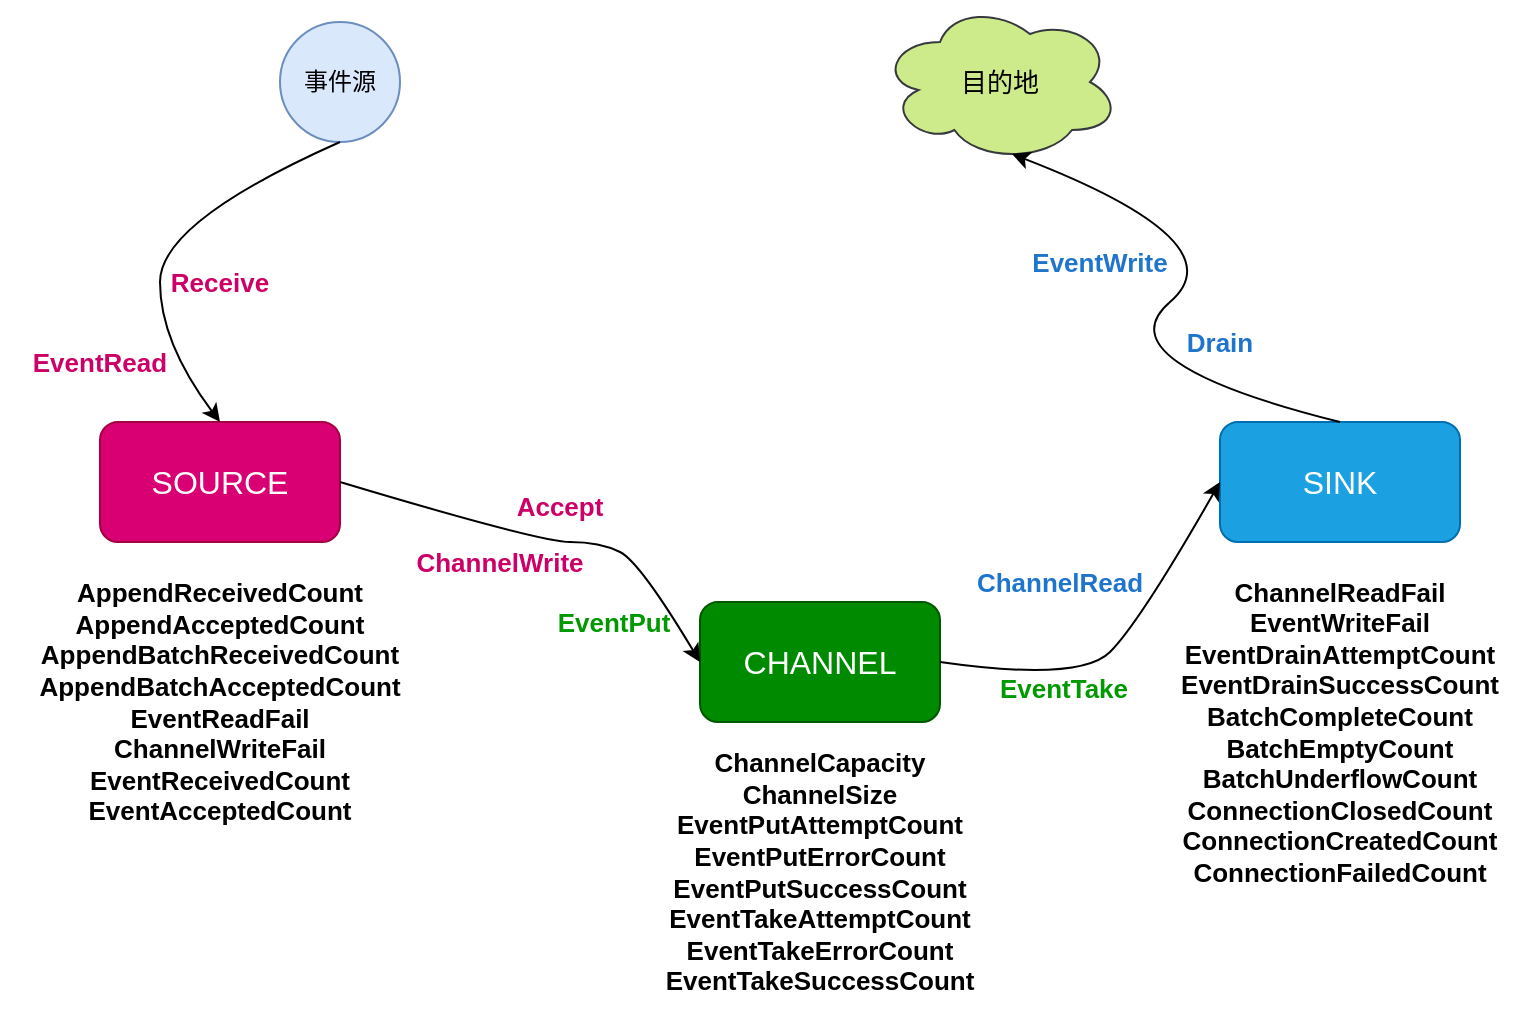 <mxfile version="13.10.0" type="embed">
    <diagram id="aphePk4Vg7dtFSVWGbOU" name="Page-1">
        <mxGraphModel dx="564" dy="446" grid="1" gridSize="10" guides="1" tooltips="1" connect="1" arrows="1" fold="1" page="1" pageScale="1" pageWidth="827" pageHeight="1169" math="0" shadow="0">
            <root>
                <mxCell id="0"/>
                <mxCell id="1" parent="0"/>
                <mxCell id="2" value="事件源" style="ellipse;whiteSpace=wrap;html=1;aspect=fixed;fillColor=#dae8fc;strokeColor=#6c8ebf;" vertex="1" parent="1">
                    <mxGeometry x="180" y="90" width="60" height="60" as="geometry"/>
                </mxCell>
                <mxCell id="3" value="SOURCE" style="rounded=1;whiteSpace=wrap;html=1;fontSize=16;fillColor=#d80073;strokeColor=#A50040;fontColor=#ffffff;" vertex="1" parent="1">
                    <mxGeometry x="90" y="290" width="120" height="60" as="geometry"/>
                </mxCell>
                <mxCell id="5" value="" style="curved=1;endArrow=classic;html=1;fontSize=16;exitX=0.5;exitY=1;exitDx=0;exitDy=0;entryX=0.5;entryY=0;entryDx=0;entryDy=0;" edge="1" parent="1" source="2" target="3">
                    <mxGeometry width="50" height="50" relative="1" as="geometry">
                        <mxPoint x="270" y="260" as="sourcePoint"/>
                        <mxPoint x="320" y="210" as="targetPoint"/>
                        <Array as="points">
                            <mxPoint x="120" y="190"/>
                            <mxPoint x="120" y="250"/>
                        </Array>
                    </mxGeometry>
                </mxCell>
                <mxCell id="6" value="Receive" style="text;html=1;strokeColor=none;fillColor=none;align=center;verticalAlign=middle;whiteSpace=wrap;rounded=0;fontSize=13;fontStyle=1;fontColor=#CC0066;" vertex="1" parent="1">
                    <mxGeometry x="130" y="210" width="40" height="20" as="geometry"/>
                </mxCell>
                <mxCell id="7" value="EventRead" style="text;html=1;strokeColor=none;fillColor=none;align=center;verticalAlign=middle;whiteSpace=wrap;rounded=0;fontSize=13;fontStyle=1;fontColor=#CC0066;" vertex="1" parent="1">
                    <mxGeometry x="40" y="250" width="100" height="20" as="geometry"/>
                </mxCell>
                <mxCell id="9" value="CHANNEL" style="rounded=1;whiteSpace=wrap;html=1;fontSize=16;fillColor=#008a00;strokeColor=#005700;fontColor=#ffffff;" vertex="1" parent="1">
                    <mxGeometry x="390" y="380" width="120" height="60" as="geometry"/>
                </mxCell>
                <mxCell id="10" value="" style="curved=1;endArrow=classic;html=1;fontSize=13;fontColor=#CC0066;exitX=1;exitY=0.5;exitDx=0;exitDy=0;entryX=0;entryY=0.5;entryDx=0;entryDy=0;" edge="1" parent="1" source="3" target="9">
                    <mxGeometry width="50" height="50" relative="1" as="geometry">
                        <mxPoint x="290" y="350" as="sourcePoint"/>
                        <mxPoint x="340" y="300" as="targetPoint"/>
                        <Array as="points">
                            <mxPoint x="310" y="350"/>
                            <mxPoint x="340" y="350"/>
                            <mxPoint x="360" y="360"/>
                        </Array>
                    </mxGeometry>
                </mxCell>
                <mxCell id="11" value="Accept" style="text;html=1;strokeColor=none;fillColor=none;align=center;verticalAlign=middle;whiteSpace=wrap;rounded=0;fontSize=13;fontStyle=1;fontColor=#CC0066;" vertex="1" parent="1">
                    <mxGeometry x="300" y="322" width="40" height="20" as="geometry"/>
                </mxCell>
                <mxCell id="12" value="EventPut" style="text;html=1;strokeColor=none;fillColor=none;align=center;verticalAlign=middle;whiteSpace=wrap;rounded=0;fontSize=13;fontStyle=1;fontColor=#009900;" vertex="1" parent="1">
                    <mxGeometry x="297" y="380" width="100" height="20" as="geometry"/>
                </mxCell>
                <mxCell id="13" value="SINK" style="rounded=1;whiteSpace=wrap;html=1;fontSize=16;fillColor=#1ba1e2;strokeColor=#006EAF;fontColor=#ffffff;" vertex="1" parent="1">
                    <mxGeometry x="650" y="290" width="120" height="60" as="geometry"/>
                </mxCell>
                <mxCell id="14" value="" style="curved=1;endArrow=classic;html=1;fontSize=13;fontColor=#009900;exitX=1;exitY=0.5;exitDx=0;exitDy=0;entryX=0;entryY=0.5;entryDx=0;entryDy=0;" edge="1" parent="1" source="9" target="13">
                    <mxGeometry width="50" height="50" relative="1" as="geometry">
                        <mxPoint x="450" y="390" as="sourcePoint"/>
                        <mxPoint x="500" y="340" as="targetPoint"/>
                        <Array as="points">
                            <mxPoint x="580" y="420"/>
                            <mxPoint x="610" y="390"/>
                        </Array>
                    </mxGeometry>
                </mxCell>
                <mxCell id="15" value="EventTake" style="text;html=1;strokeColor=none;fillColor=none;align=center;verticalAlign=middle;whiteSpace=wrap;rounded=0;fontSize=13;fontStyle=1;fontColor=#009900;" vertex="1" parent="1">
                    <mxGeometry x="522" y="413" width="100" height="20" as="geometry"/>
                </mxCell>
                <mxCell id="16" value="ChannelRead" style="text;html=1;strokeColor=none;fillColor=none;align=center;verticalAlign=middle;whiteSpace=wrap;rounded=0;fontSize=13;fontStyle=1;fontColor=#1F75CC;" vertex="1" parent="1">
                    <mxGeometry x="520" y="360" width="100" height="20" as="geometry"/>
                </mxCell>
                <mxCell id="17" value="目的地" style="ellipse;shape=cloud;whiteSpace=wrap;html=1;fontSize=13;align=center;fillColor=#cdeb8b;strokeColor=#36393d;" vertex="1" parent="1">
                    <mxGeometry x="480" y="80" width="120" height="80" as="geometry"/>
                </mxCell>
                <mxCell id="18" value="" style="curved=1;endArrow=classic;html=1;fontSize=13;fontColor=#1F75CC;exitX=0.5;exitY=0;exitDx=0;exitDy=0;entryX=0.55;entryY=0.95;entryDx=0;entryDy=0;entryPerimeter=0;" edge="1" parent="1" source="13" target="17">
                    <mxGeometry width="50" height="50" relative="1" as="geometry">
                        <mxPoint x="490" y="270" as="sourcePoint"/>
                        <mxPoint x="540" y="220" as="targetPoint"/>
                        <Array as="points">
                            <mxPoint x="590" y="260"/>
                            <mxPoint x="660" y="200"/>
                        </Array>
                    </mxGeometry>
                </mxCell>
                <mxCell id="19" value="EventWrite" style="text;html=1;strokeColor=none;fillColor=none;align=center;verticalAlign=middle;whiteSpace=wrap;rounded=0;fontSize=13;fontStyle=1;fontColor=#1F75CC;" vertex="1" parent="1">
                    <mxGeometry x="540" y="200" width="100" height="20" as="geometry"/>
                </mxCell>
                <mxCell id="20" value="Drain" style="text;html=1;strokeColor=none;fillColor=none;align=center;verticalAlign=middle;whiteSpace=wrap;rounded=0;fontSize=13;fontStyle=1;fontColor=#1F75CC;" vertex="1" parent="1">
                    <mxGeometry x="600" y="240" width="100" height="20" as="geometry"/>
                </mxCell>
                <mxCell id="21" value="ChannelWrite" style="text;html=1;strokeColor=none;fillColor=none;align=center;verticalAlign=middle;whiteSpace=wrap;rounded=0;fontSize=13;fontStyle=1;fontColor=#CC0066;" vertex="1" parent="1">
                    <mxGeometry x="270" y="350" width="40" height="20" as="geometry"/>
                </mxCell>
                <mxCell id="22" value="&lt;font color=&quot;#000000&quot;&gt;AppendReceivedCount&lt;br&gt;AppendAcceptedCount&lt;br&gt;AppendBatchReceivedCount&lt;br&gt;AppendBatchAcceptedCount&lt;br&gt;EventReadFail&lt;br&gt;ChannelWriteFail&lt;br&gt;EventReceivedCount&lt;br&gt;EventAcceptedCount&lt;br&gt;&lt;/font&gt;" style="text;html=1;strokeColor=none;fillColor=none;align=center;verticalAlign=middle;whiteSpace=wrap;rounded=0;fontSize=13;fontColor=#1F75CC;fontStyle=1" vertex="1" parent="1">
                    <mxGeometry x="55" y="360" width="190" height="140" as="geometry"/>
                </mxCell>
                <mxCell id="23" value="&lt;font color=&quot;#000000&quot;&gt;ChannelCapacity&lt;br&gt;ChannelSize&lt;br&gt;EventPutAttemptCount&lt;br&gt;EventPutErrorCount&lt;br&gt;EventPutSuccessCount&lt;br&gt;EventTakeAttemptCount&lt;br&gt;EventTakeErrorCount&lt;br&gt;EventTakeSuccessCount&lt;br&gt;&lt;/font&gt;" style="text;html=1;strokeColor=none;fillColor=none;align=center;verticalAlign=middle;whiteSpace=wrap;rounded=0;fontSize=13;fontColor=#1F75CC;fontStyle=1" vertex="1" parent="1">
                    <mxGeometry x="355" y="445" width="190" height="140" as="geometry"/>
                </mxCell>
                <mxCell id="24" value="&lt;font color=&quot;#000000&quot;&gt;ChannelReadFail&lt;br&gt;EventWriteFail&lt;br&gt;EventDrainAttemptCount&lt;br&gt;EventDrainSuccessCount&lt;br&gt;BatchCompleteCount&lt;br&gt;BatchEmptyCount&lt;br&gt;BatchUnderflowCount&lt;br&gt;ConnectionClosedCount&lt;br&gt;ConnectionCreatedCount&lt;br&gt;ConnectionFailedCount&lt;br&gt;&lt;/font&gt;" style="text;html=1;strokeColor=none;fillColor=none;align=center;verticalAlign=middle;whiteSpace=wrap;rounded=0;fontSize=13;fontColor=#1F75CC;fontStyle=1" vertex="1" parent="1">
                    <mxGeometry x="615" y="360" width="190" height="170" as="geometry"/>
                </mxCell>
            </root>
        </mxGraphModel>
    </diagram>
</mxfile>